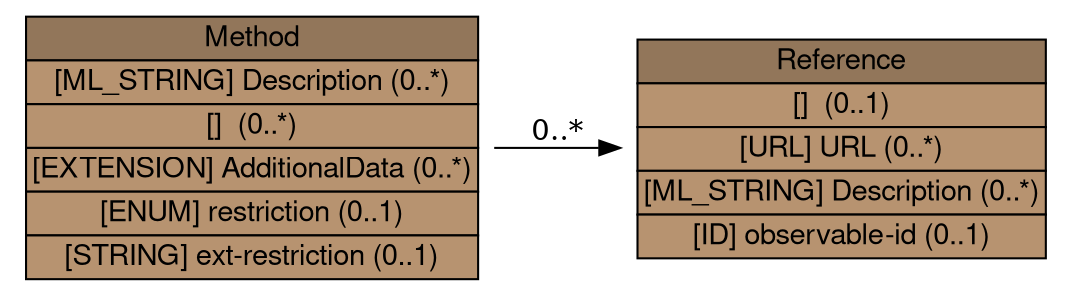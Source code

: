 digraph Method {
	graph [bb="0,0,504,134",
		rankdir=LR
	];
	node [label="\N"];
	Method	 [height=1.8611,
		label=<<table BORDER="0" CELLBORDER="1" CELLSPACING="0"> <tr> <td BGCOLOR="#92765a" HREF="/idmef_parser/IODEFv2/Method.html" TITLE="The Method class describes the tactics, techniques, procedures, or weakness used by the threat actor in an incident. This class consists of both a list of references describing the attack methods and weaknesses and a free-form text description. "><FONT FACE="Nimbus Sans L">Method</FONT></td> </tr>" %<tr><td BGCOLOR="#b79370"  HREF="/idmef_parser/IODEFv2/Method.html" TITLE="A free-form text description of techniques, tactics, or procedures used by the threat actor."><FONT FACE="Nimbus Sans L">[ML_STRING] Description (0..*)</FONT></td></tr>%<tr><td BGCOLOR="#b79370"  HREF="/idmef_parser/IODEFv2/Method.html" TITLE="A reference to the exploited weakness per [RFC7203]."><FONT FACE="Nimbus Sans L">[]  (0..*)</FONT></td></tr>%<tr><td BGCOLOR="#b79370"  HREF="/idmef_parser/IODEFv2/Method.html" TITLE="A mechanism by which to extend the data model."><FONT FACE="Nimbus Sans L">[EXTENSION] AdditionalData (0..*)</FONT></td></tr>%<tr><td BGCOLOR="#b79370"  HREF="/idmef_parser/IODEFv2/Method.html" TITLE="See Section 3.3.1."><FONT FACE="Nimbus Sans L">[ENUM] restriction (0..1)</FONT></td></tr>%<tr><td BGCOLOR="#b79370"  HREF="/idmef_parser/IODEFv2/Method.html" TITLE="A means by which to extend the restriction attribute.  See Section 5.1.1."><FONT FACE="Nimbus Sans L">[STRING] ext-restriction (0..1)</FONT></td></tr>%</table>>,
		pos="116.5,67",
		shape=plaintext,
		width=3.2361];
	Reference	 [height=1.5694,
		label=<<table BORDER="0" CELLBORDER="1" CELLSPACING="0"> <tr> <td BGCOLOR="#92765a" HREF="/idmef_parser/IODEFv2/Reference.html" TITLE="The Reference class is an external reference to relevant information such as a vulnerability, IDS alert, malware sample, advisory, or attack technique. "><FONT FACE="Nimbus Sans L">Reference</FONT></td> </tr>" %<tr><td BGCOLOR="#b79370"  HREF="/idmef_parser/IODEFv2/Reference.html" TITLE="Reference identifier per [RFC7495]."><FONT FACE="Nimbus Sans L">[]  (0..1)</FONT></td></tr>%<tr><td BGCOLOR="#b79370"  HREF="/idmef_parser/IODEFv2/Reference.html" TITLE="A URL to a reference."><FONT FACE="Nimbus Sans L">[URL] URL (0..*)</FONT></td></tr>%<tr><td BGCOLOR="#b79370"  HREF="/idmef_parser/IODEFv2/Reference.html" TITLE="A free-form text description of this reference."><FONT FACE="Nimbus Sans L">[ML_STRING] Description (0..*)</FONT></td></tr>%<tr><td BGCOLOR="#b79370"  HREF="/idmef_parser/IODEFv2/Reference.html" TITLE="See Section 3.3.2."><FONT FACE="Nimbus Sans L">[ID] observable-id (0..1)</FONT></td></tr>%</table>>,
		pos="398,67",
		shape=plaintext,
		width=2.9444];
	Method -> Reference	 [label="0..*",
		lp="262.5,74.5",
		pos="e,291.92,67 233.03,67 249.03,67 265.47,67 281.48,67"];
}
